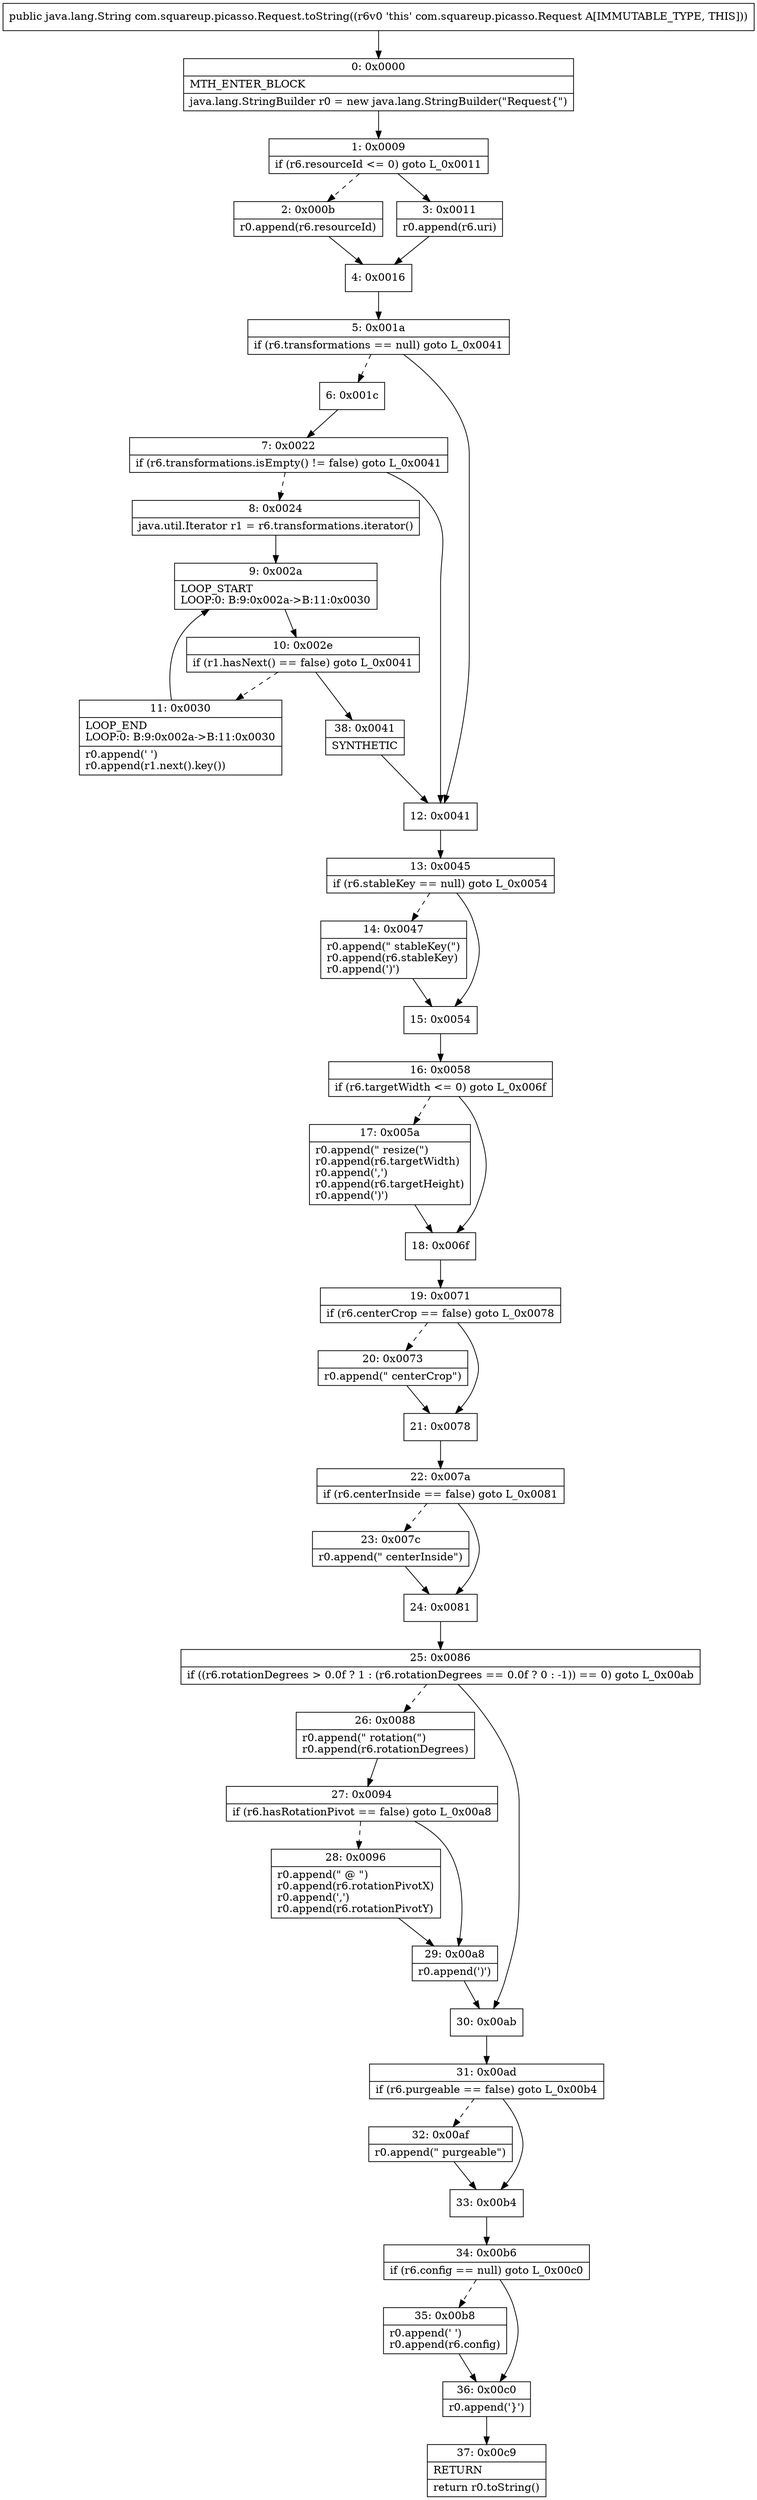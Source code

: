 digraph "CFG forcom.squareup.picasso.Request.toString()Ljava\/lang\/String;" {
Node_0 [shape=record,label="{0\:\ 0x0000|MTH_ENTER_BLOCK\l|java.lang.StringBuilder r0 = new java.lang.StringBuilder(\"Request\{\")\l}"];
Node_1 [shape=record,label="{1\:\ 0x0009|if (r6.resourceId \<= 0) goto L_0x0011\l}"];
Node_2 [shape=record,label="{2\:\ 0x000b|r0.append(r6.resourceId)\l}"];
Node_3 [shape=record,label="{3\:\ 0x0011|r0.append(r6.uri)\l}"];
Node_4 [shape=record,label="{4\:\ 0x0016}"];
Node_5 [shape=record,label="{5\:\ 0x001a|if (r6.transformations == null) goto L_0x0041\l}"];
Node_6 [shape=record,label="{6\:\ 0x001c}"];
Node_7 [shape=record,label="{7\:\ 0x0022|if (r6.transformations.isEmpty() != false) goto L_0x0041\l}"];
Node_8 [shape=record,label="{8\:\ 0x0024|java.util.Iterator r1 = r6.transformations.iterator()\l}"];
Node_9 [shape=record,label="{9\:\ 0x002a|LOOP_START\lLOOP:0: B:9:0x002a\-\>B:11:0x0030\l}"];
Node_10 [shape=record,label="{10\:\ 0x002e|if (r1.hasNext() == false) goto L_0x0041\l}"];
Node_11 [shape=record,label="{11\:\ 0x0030|LOOP_END\lLOOP:0: B:9:0x002a\-\>B:11:0x0030\l|r0.append(' ')\lr0.append(r1.next().key())\l}"];
Node_12 [shape=record,label="{12\:\ 0x0041}"];
Node_13 [shape=record,label="{13\:\ 0x0045|if (r6.stableKey == null) goto L_0x0054\l}"];
Node_14 [shape=record,label="{14\:\ 0x0047|r0.append(\" stableKey(\")\lr0.append(r6.stableKey)\lr0.append(')')\l}"];
Node_15 [shape=record,label="{15\:\ 0x0054}"];
Node_16 [shape=record,label="{16\:\ 0x0058|if (r6.targetWidth \<= 0) goto L_0x006f\l}"];
Node_17 [shape=record,label="{17\:\ 0x005a|r0.append(\" resize(\")\lr0.append(r6.targetWidth)\lr0.append(',')\lr0.append(r6.targetHeight)\lr0.append(')')\l}"];
Node_18 [shape=record,label="{18\:\ 0x006f}"];
Node_19 [shape=record,label="{19\:\ 0x0071|if (r6.centerCrop == false) goto L_0x0078\l}"];
Node_20 [shape=record,label="{20\:\ 0x0073|r0.append(\" centerCrop\")\l}"];
Node_21 [shape=record,label="{21\:\ 0x0078}"];
Node_22 [shape=record,label="{22\:\ 0x007a|if (r6.centerInside == false) goto L_0x0081\l}"];
Node_23 [shape=record,label="{23\:\ 0x007c|r0.append(\" centerInside\")\l}"];
Node_24 [shape=record,label="{24\:\ 0x0081}"];
Node_25 [shape=record,label="{25\:\ 0x0086|if ((r6.rotationDegrees \> 0.0f ? 1 : (r6.rotationDegrees == 0.0f ? 0 : \-1)) == 0) goto L_0x00ab\l}"];
Node_26 [shape=record,label="{26\:\ 0x0088|r0.append(\" rotation(\")\lr0.append(r6.rotationDegrees)\l}"];
Node_27 [shape=record,label="{27\:\ 0x0094|if (r6.hasRotationPivot == false) goto L_0x00a8\l}"];
Node_28 [shape=record,label="{28\:\ 0x0096|r0.append(\" @ \")\lr0.append(r6.rotationPivotX)\lr0.append(',')\lr0.append(r6.rotationPivotY)\l}"];
Node_29 [shape=record,label="{29\:\ 0x00a8|r0.append(')')\l}"];
Node_30 [shape=record,label="{30\:\ 0x00ab}"];
Node_31 [shape=record,label="{31\:\ 0x00ad|if (r6.purgeable == false) goto L_0x00b4\l}"];
Node_32 [shape=record,label="{32\:\ 0x00af|r0.append(\" purgeable\")\l}"];
Node_33 [shape=record,label="{33\:\ 0x00b4}"];
Node_34 [shape=record,label="{34\:\ 0x00b6|if (r6.config == null) goto L_0x00c0\l}"];
Node_35 [shape=record,label="{35\:\ 0x00b8|r0.append(' ')\lr0.append(r6.config)\l}"];
Node_36 [shape=record,label="{36\:\ 0x00c0|r0.append('\}')\l}"];
Node_37 [shape=record,label="{37\:\ 0x00c9|RETURN\l|return r0.toString()\l}"];
Node_38 [shape=record,label="{38\:\ 0x0041|SYNTHETIC\l}"];
MethodNode[shape=record,label="{public java.lang.String com.squareup.picasso.Request.toString((r6v0 'this' com.squareup.picasso.Request A[IMMUTABLE_TYPE, THIS])) }"];
MethodNode -> Node_0;
Node_0 -> Node_1;
Node_1 -> Node_2[style=dashed];
Node_1 -> Node_3;
Node_2 -> Node_4;
Node_3 -> Node_4;
Node_4 -> Node_5;
Node_5 -> Node_6[style=dashed];
Node_5 -> Node_12;
Node_6 -> Node_7;
Node_7 -> Node_8[style=dashed];
Node_7 -> Node_12;
Node_8 -> Node_9;
Node_9 -> Node_10;
Node_10 -> Node_11[style=dashed];
Node_10 -> Node_38;
Node_11 -> Node_9;
Node_12 -> Node_13;
Node_13 -> Node_14[style=dashed];
Node_13 -> Node_15;
Node_14 -> Node_15;
Node_15 -> Node_16;
Node_16 -> Node_17[style=dashed];
Node_16 -> Node_18;
Node_17 -> Node_18;
Node_18 -> Node_19;
Node_19 -> Node_20[style=dashed];
Node_19 -> Node_21;
Node_20 -> Node_21;
Node_21 -> Node_22;
Node_22 -> Node_23[style=dashed];
Node_22 -> Node_24;
Node_23 -> Node_24;
Node_24 -> Node_25;
Node_25 -> Node_26[style=dashed];
Node_25 -> Node_30;
Node_26 -> Node_27;
Node_27 -> Node_28[style=dashed];
Node_27 -> Node_29;
Node_28 -> Node_29;
Node_29 -> Node_30;
Node_30 -> Node_31;
Node_31 -> Node_32[style=dashed];
Node_31 -> Node_33;
Node_32 -> Node_33;
Node_33 -> Node_34;
Node_34 -> Node_35[style=dashed];
Node_34 -> Node_36;
Node_35 -> Node_36;
Node_36 -> Node_37;
Node_38 -> Node_12;
}

